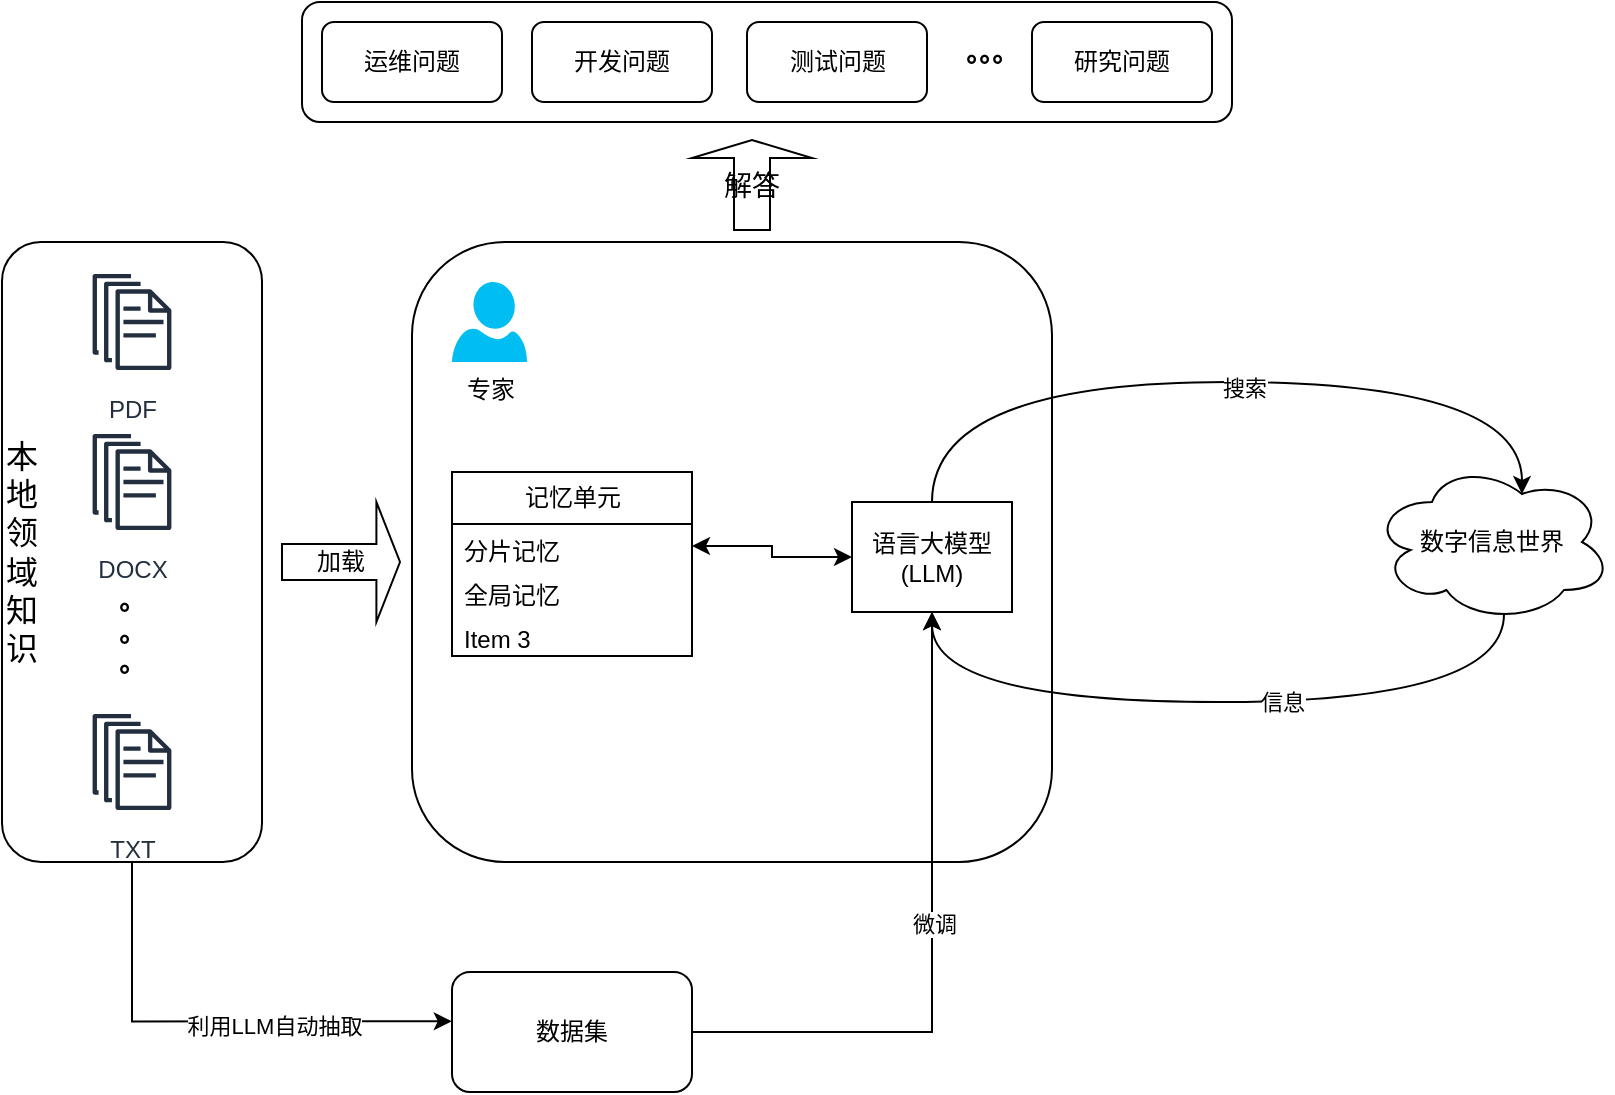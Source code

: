 <mxfile version="21.6.2" type="github">
  <diagram name="第 1 页" id="bqhf0KEbIHW4SL8Zh_qV">
    <mxGraphModel dx="1381" dy="922" grid="0" gridSize="10" guides="1" tooltips="1" connect="1" arrows="1" fold="1" page="0" pageScale="1" pageWidth="827" pageHeight="1169" math="0" shadow="0">
      <root>
        <mxCell id="0" />
        <mxCell id="1" parent="0" />
        <mxCell id="tx-cmQKEAs1NcMRFSA0i-59" style="edgeStyle=orthogonalEdgeStyle;rounded=0;orthogonalLoop=1;jettySize=auto;html=1;entryX=-0.001;entryY=0.411;entryDx=0;entryDy=0;exitX=0.5;exitY=1;exitDx=0;exitDy=0;entryPerimeter=0;" edge="1" parent="1" source="tx-cmQKEAs1NcMRFSA0i-38" target="tx-cmQKEAs1NcMRFSA0i-57">
          <mxGeometry relative="1" as="geometry">
            <Array as="points">
              <mxPoint x="-60" y="590" />
            </Array>
          </mxGeometry>
        </mxCell>
        <mxCell id="tx-cmQKEAs1NcMRFSA0i-60" value="利用LLM自动抽取" style="edgeLabel;html=1;align=center;verticalAlign=middle;resizable=0;points=[];" vertex="1" connectable="0" parent="tx-cmQKEAs1NcMRFSA0i-59">
          <mxGeometry x="0.388" relative="1" as="geometry">
            <mxPoint x="-16" y="2" as="offset" />
          </mxGeometry>
        </mxCell>
        <mxCell id="tx-cmQKEAs1NcMRFSA0i-38" value="&lt;font style=&quot;font-size: 16px;&quot;&gt;本&lt;br&gt;地&lt;br&gt;领&lt;br&gt;域&lt;br&gt;知&lt;br&gt;&lt;/font&gt;&lt;div style=&quot;font-size: 16px;&quot;&gt;&lt;span style=&quot;background-color: initial;&quot;&gt;&lt;font style=&quot;font-size: 16px;&quot;&gt;识&lt;/font&gt;&lt;/span&gt;&lt;/div&gt;" style="rounded=1;whiteSpace=wrap;html=1;rotation=0;align=left;" vertex="1" parent="1">
          <mxGeometry x="-125" y="200" width="130" height="310" as="geometry" />
        </mxCell>
        <mxCell id="v74h3zlOdPNo6SPyDFYH-1" value="" style="rounded=1;whiteSpace=wrap;html=1;" parent="1" vertex="1">
          <mxGeometry x="80" y="200" width="320" height="310" as="geometry" />
        </mxCell>
        <mxCell id="tx-cmQKEAs1NcMRFSA0i-10" style="edgeStyle=orthogonalEdgeStyle;curved=1;rounded=0;orthogonalLoop=1;jettySize=auto;html=1;exitX=0.5;exitY=0;exitDx=0;exitDy=0;entryX=0.625;entryY=0.2;entryDx=0;entryDy=0;entryPerimeter=0;" edge="1" parent="1" source="tx-cmQKEAs1NcMRFSA0i-1" target="tx-cmQKEAs1NcMRFSA0i-8">
          <mxGeometry relative="1" as="geometry">
            <Array as="points">
              <mxPoint x="340" y="270" />
              <mxPoint x="635" y="270" />
            </Array>
          </mxGeometry>
        </mxCell>
        <mxCell id="tx-cmQKEAs1NcMRFSA0i-11" value="搜索" style="edgeLabel;html=1;align=center;verticalAlign=middle;resizable=0;points=[];" vertex="1" connectable="0" parent="tx-cmQKEAs1NcMRFSA0i-10">
          <mxGeometry x="0.049" y="-3" relative="1" as="geometry">
            <mxPoint as="offset" />
          </mxGeometry>
        </mxCell>
        <mxCell id="tx-cmQKEAs1NcMRFSA0i-1" value="语言大模型&lt;br&gt;(LLM)" style="rounded=0;whiteSpace=wrap;html=1;" vertex="1" parent="1">
          <mxGeometry x="300" y="330" width="80" height="55" as="geometry" />
        </mxCell>
        <mxCell id="tx-cmQKEAs1NcMRFSA0i-12" style="edgeStyle=orthogonalEdgeStyle;curved=1;rounded=0;orthogonalLoop=1;jettySize=auto;html=1;exitX=0.55;exitY=0.95;exitDx=0;exitDy=0;exitPerimeter=0;entryX=0.5;entryY=1;entryDx=0;entryDy=0;" edge="1" parent="1" source="tx-cmQKEAs1NcMRFSA0i-8" target="tx-cmQKEAs1NcMRFSA0i-1">
          <mxGeometry relative="1" as="geometry">
            <Array as="points">
              <mxPoint x="626" y="430" />
              <mxPoint x="340" y="430" />
            </Array>
          </mxGeometry>
        </mxCell>
        <mxCell id="tx-cmQKEAs1NcMRFSA0i-13" value="信息" style="edgeLabel;html=1;align=center;verticalAlign=middle;resizable=0;points=[];" vertex="1" connectable="0" parent="tx-cmQKEAs1NcMRFSA0i-12">
          <mxGeometry x="-0.173" relative="1" as="geometry">
            <mxPoint as="offset" />
          </mxGeometry>
        </mxCell>
        <mxCell id="tx-cmQKEAs1NcMRFSA0i-8" value="数字信息世界" style="ellipse;shape=cloud;whiteSpace=wrap;html=1;" vertex="1" parent="1">
          <mxGeometry x="560" y="310" width="120" height="80" as="geometry" />
        </mxCell>
        <mxCell id="tx-cmQKEAs1NcMRFSA0i-24" value="专家" style="verticalLabelPosition=bottom;html=1;verticalAlign=top;align=center;strokeColor=none;fillColor=#00BEF2;shape=mxgraph.azure.user;" vertex="1" parent="1">
          <mxGeometry x="100" y="220" width="37.5" height="40" as="geometry" />
        </mxCell>
        <mxCell id="tx-cmQKEAs1NcMRFSA0i-30" value="PDF" style="sketch=0;outlineConnect=0;fontColor=#232F3E;gradientColor=none;strokeColor=#232F3E;fillColor=#ffffff;dashed=0;verticalLabelPosition=bottom;verticalAlign=top;align=center;html=1;fontSize=12;fontStyle=0;aspect=fixed;shape=mxgraph.aws4.resourceIcon;resIcon=mxgraph.aws4.documents;" vertex="1" parent="1">
          <mxGeometry x="-90" y="210" width="60" height="60" as="geometry" />
        </mxCell>
        <mxCell id="tx-cmQKEAs1NcMRFSA0i-34" value="DOCX" style="sketch=0;outlineConnect=0;fontColor=#232F3E;gradientColor=none;strokeColor=#232F3E;fillColor=#ffffff;dashed=0;verticalLabelPosition=bottom;verticalAlign=top;align=center;html=1;fontSize=12;fontStyle=0;aspect=fixed;shape=mxgraph.aws4.resourceIcon;resIcon=mxgraph.aws4.documents;" vertex="1" parent="1">
          <mxGeometry x="-90" y="290" width="60" height="60" as="geometry" />
        </mxCell>
        <mxCell id="tx-cmQKEAs1NcMRFSA0i-37" value="TXT" style="sketch=0;outlineConnect=0;fontColor=#232F3E;gradientColor=none;strokeColor=#232F3E;fillColor=#ffffff;dashed=0;verticalLabelPosition=bottom;verticalAlign=top;align=center;html=1;fontSize=12;fontStyle=0;aspect=fixed;shape=mxgraph.aws4.resourceIcon;resIcon=mxgraph.aws4.documents;" vertex="1" parent="1">
          <mxGeometry x="-90" y="430" width="60" height="60" as="geometry" />
        </mxCell>
        <mxCell id="tx-cmQKEAs1NcMRFSA0i-39" value="记忆单元" style="swimlane;fontStyle=0;childLayout=stackLayout;horizontal=1;startSize=26;fillColor=none;horizontalStack=0;resizeParent=1;resizeParentMax=0;resizeLast=0;collapsible=1;marginBottom=0;html=1;" vertex="1" parent="1">
          <mxGeometry x="100" y="315" width="120" height="92" as="geometry" />
        </mxCell>
        <mxCell id="tx-cmQKEAs1NcMRFSA0i-40" value="分片记忆" style="text;strokeColor=none;fillColor=none;align=left;verticalAlign=top;spacingLeft=4;spacingRight=4;overflow=hidden;rotatable=0;points=[[0,0.5],[1,0.5]];portConstraint=eastwest;whiteSpace=wrap;html=1;" vertex="1" parent="tx-cmQKEAs1NcMRFSA0i-39">
          <mxGeometry y="26" width="120" height="22" as="geometry" />
        </mxCell>
        <mxCell id="tx-cmQKEAs1NcMRFSA0i-41" value="全局记忆" style="text;strokeColor=none;fillColor=none;align=left;verticalAlign=top;spacingLeft=4;spacingRight=4;overflow=hidden;rotatable=0;points=[[0,0.5],[1,0.5]];portConstraint=eastwest;whiteSpace=wrap;html=1;" vertex="1" parent="tx-cmQKEAs1NcMRFSA0i-39">
          <mxGeometry y="48" width="120" height="22" as="geometry" />
        </mxCell>
        <mxCell id="tx-cmQKEAs1NcMRFSA0i-42" value="Item 3" style="text;strokeColor=none;fillColor=none;align=left;verticalAlign=top;spacingLeft=4;spacingRight=4;overflow=hidden;rotatable=0;points=[[0,0.5],[1,0.5]];portConstraint=eastwest;whiteSpace=wrap;html=1;" vertex="1" parent="tx-cmQKEAs1NcMRFSA0i-39">
          <mxGeometry y="70" width="120" height="22" as="geometry" />
        </mxCell>
        <mxCell id="tx-cmQKEAs1NcMRFSA0i-44" value="" style="rounded=1;whiteSpace=wrap;html=1;" vertex="1" parent="1">
          <mxGeometry x="25" y="80" width="465" height="60" as="geometry" />
        </mxCell>
        <mxCell id="tx-cmQKEAs1NcMRFSA0i-45" value="&lt;font style=&quot;font-size: 13px;&quot;&gt;&lt;b&gt;。&lt;br&gt;。&lt;br&gt;。&lt;/b&gt;&lt;/font&gt;" style="text;strokeColor=none;align=center;fillColor=none;html=1;verticalAlign=middle;whiteSpace=wrap;rounded=0;" vertex="1" parent="1">
          <mxGeometry x="-90" y="370" width="60" height="50" as="geometry" />
        </mxCell>
        <mxCell id="tx-cmQKEAs1NcMRFSA0i-47" value="运维问题" style="rounded=1;whiteSpace=wrap;html=1;" vertex="1" parent="1">
          <mxGeometry x="35" y="90" width="90" height="40" as="geometry" />
        </mxCell>
        <mxCell id="tx-cmQKEAs1NcMRFSA0i-48" value="开发问题" style="rounded=1;whiteSpace=wrap;html=1;" vertex="1" parent="1">
          <mxGeometry x="140" y="90" width="90" height="40" as="geometry" />
        </mxCell>
        <mxCell id="tx-cmQKEAs1NcMRFSA0i-50" value="加载" style="shape=singleArrow;whiteSpace=wrap;html=1;" vertex="1" parent="1">
          <mxGeometry x="15" y="330" width="59" height="60" as="geometry" />
        </mxCell>
        <mxCell id="tx-cmQKEAs1NcMRFSA0i-51" value="研究问题" style="rounded=1;whiteSpace=wrap;html=1;" vertex="1" parent="1">
          <mxGeometry x="390" y="90" width="90" height="40" as="geometry" />
        </mxCell>
        <mxCell id="tx-cmQKEAs1NcMRFSA0i-52" value="测试问题" style="rounded=1;whiteSpace=wrap;html=1;" vertex="1" parent="1">
          <mxGeometry x="247.5" y="90" width="90" height="40" as="geometry" />
        </mxCell>
        <mxCell id="tx-cmQKEAs1NcMRFSA0i-53" value="&lt;font style=&quot;font-size: 13px;&quot;&gt;&lt;b&gt;。。。&lt;/b&gt;&lt;/font&gt;" style="text;strokeColor=none;align=center;fillColor=none;html=1;verticalAlign=middle;whiteSpace=wrap;rounded=0;" vertex="1" parent="1">
          <mxGeometry x="340" y="80" width="60" height="50" as="geometry" />
        </mxCell>
        <mxCell id="tx-cmQKEAs1NcMRFSA0i-54" value="&lt;font style=&quot;font-size: 14px;&quot;&gt;解答&lt;/font&gt;" style="shape=singleArrow;direction=north;whiteSpace=wrap;html=1;" vertex="1" parent="1">
          <mxGeometry x="220" y="149" width="60" height="45" as="geometry" />
        </mxCell>
        <mxCell id="tx-cmQKEAs1NcMRFSA0i-56" style="edgeStyle=orthogonalEdgeStyle;rounded=0;orthogonalLoop=1;jettySize=auto;html=1;exitX=1;exitY=0.5;exitDx=0;exitDy=0;entryX=0;entryY=0.5;entryDx=0;entryDy=0;startArrow=classic;startFill=1;" edge="1" parent="1" source="tx-cmQKEAs1NcMRFSA0i-40" target="tx-cmQKEAs1NcMRFSA0i-1">
          <mxGeometry relative="1" as="geometry" />
        </mxCell>
        <mxCell id="tx-cmQKEAs1NcMRFSA0i-61" style="edgeStyle=orthogonalEdgeStyle;rounded=0;orthogonalLoop=1;jettySize=auto;html=1;entryX=0.5;entryY=1;entryDx=0;entryDy=0;" edge="1" parent="1" source="tx-cmQKEAs1NcMRFSA0i-57" target="tx-cmQKEAs1NcMRFSA0i-1">
          <mxGeometry relative="1" as="geometry">
            <mxPoint x="340.0" y="400" as="targetPoint" />
          </mxGeometry>
        </mxCell>
        <mxCell id="tx-cmQKEAs1NcMRFSA0i-62" value="微调" style="edgeLabel;html=1;align=center;verticalAlign=middle;resizable=0;points=[];" vertex="1" connectable="0" parent="tx-cmQKEAs1NcMRFSA0i-61">
          <mxGeometry x="-0.379" y="-1" relative="1" as="geometry">
            <mxPoint x="18" y="-55" as="offset" />
          </mxGeometry>
        </mxCell>
        <mxCell id="tx-cmQKEAs1NcMRFSA0i-57" value="数据集" style="rounded=1;whiteSpace=wrap;html=1;" vertex="1" parent="1">
          <mxGeometry x="100" y="565" width="120" height="60" as="geometry" />
        </mxCell>
      </root>
    </mxGraphModel>
  </diagram>
</mxfile>
